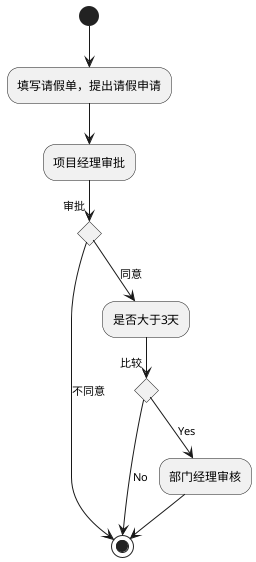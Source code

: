 @startuml
(*) --> "填写请假单，提出请假申请"
-->"项目经理审批"
If "审批" then
    -->[不同意](*)
Else
    -->[同意] "是否大于3天"
    If "比较" then
        -->[Yes]"部门经理审核"
        -->(*)
    Else
        -->[No](*)
    Endif
Endif
@enduml